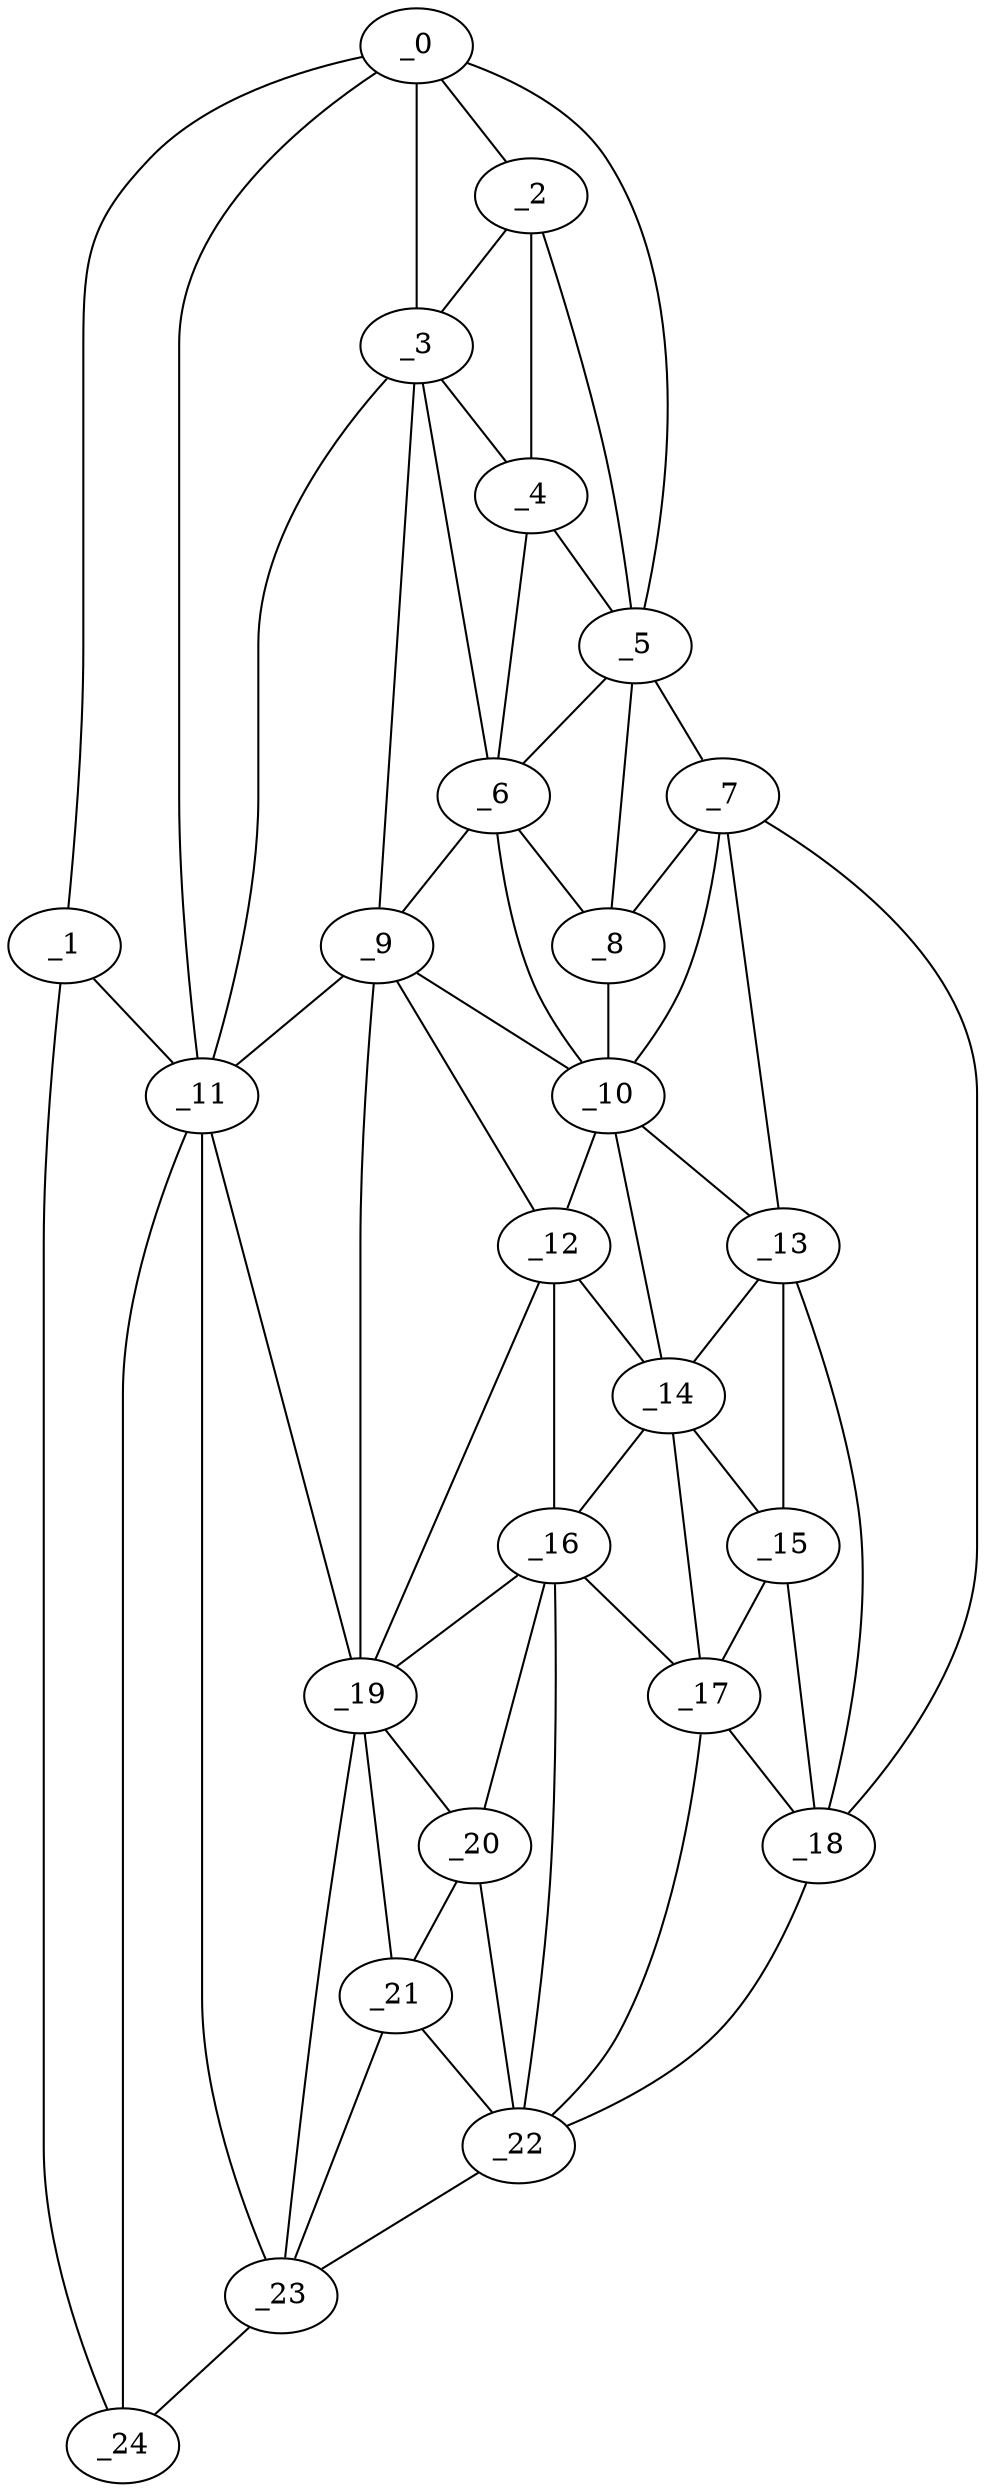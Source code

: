 graph "obj18__0.gxl" {
	_0	 [x=14,
		y=26];
	_1	 [x=16,
		y=16];
	_0 -- _1	 [valence=1];
	_2	 [x=37,
		y=73];
	_0 -- _2	 [valence=1];
	_3	 [x=44,
		y=66];
	_0 -- _3	 [valence=1];
	_5	 [x=44,
		y=90];
	_0 -- _5	 [valence=1];
	_11	 [x=63,
		y=17];
	_0 -- _11	 [valence=2];
	_1 -- _11	 [valence=2];
	_24	 [x=116,
		y=18];
	_1 -- _24	 [valence=1];
	_2 -- _3	 [valence=2];
	_4	 [x=44,
		y=73];
	_2 -- _4	 [valence=1];
	_2 -- _5	 [valence=2];
	_3 -- _4	 [valence=1];
	_6	 [x=48,
		y=75];
	_3 -- _6	 [valence=2];
	_9	 [x=58,
		y=69];
	_3 -- _9	 [valence=2];
	_3 -- _11	 [valence=2];
	_4 -- _5	 [valence=2];
	_4 -- _6	 [valence=2];
	_5 -- _6	 [valence=1];
	_7	 [x=51,
		y=104];
	_5 -- _7	 [valence=1];
	_8	 [x=54,
		y=88];
	_5 -- _8	 [valence=2];
	_6 -- _8	 [valence=2];
	_6 -- _9	 [valence=2];
	_10	 [x=60,
		y=86];
	_6 -- _10	 [valence=1];
	_7 -- _8	 [valence=2];
	_7 -- _10	 [valence=2];
	_13	 [x=73,
		y=93];
	_7 -- _13	 [valence=1];
	_18	 [x=88,
		y=92];
	_7 -- _18	 [valence=1];
	_8 -- _10	 [valence=2];
	_9 -- _10	 [valence=2];
	_9 -- _11	 [valence=2];
	_12	 [x=69,
		y=71];
	_9 -- _12	 [valence=1];
	_19	 [x=91,
		y=58];
	_9 -- _19	 [valence=1];
	_10 -- _12	 [valence=2];
	_10 -- _13	 [valence=2];
	_14	 [x=76,
		y=86];
	_10 -- _14	 [valence=2];
	_11 -- _19	 [valence=2];
	_23	 [x=113,
		y=29];
	_11 -- _23	 [valence=1];
	_11 -- _24	 [valence=2];
	_12 -- _14	 [valence=1];
	_16	 [x=84,
		y=79];
	_12 -- _16	 [valence=2];
	_12 -- _19	 [valence=1];
	_13 -- _14	 [valence=2];
	_15	 [x=82,
		y=90];
	_13 -- _15	 [valence=2];
	_13 -- _18	 [valence=2];
	_14 -- _15	 [valence=1];
	_14 -- _16	 [valence=2];
	_17	 [x=85,
		y=85];
	_14 -- _17	 [valence=2];
	_15 -- _17	 [valence=2];
	_15 -- _18	 [valence=1];
	_16 -- _17	 [valence=2];
	_16 -- _19	 [valence=2];
	_20	 [x=95,
		y=69];
	_16 -- _20	 [valence=2];
	_22	 [x=99,
		y=79];
	_16 -- _22	 [valence=2];
	_17 -- _18	 [valence=2];
	_17 -- _22	 [valence=1];
	_18 -- _22	 [valence=1];
	_19 -- _20	 [valence=2];
	_21	 [x=99,
		y=62];
	_19 -- _21	 [valence=1];
	_19 -- _23	 [valence=2];
	_20 -- _21	 [valence=2];
	_20 -- _22	 [valence=2];
	_21 -- _22	 [valence=1];
	_21 -- _23	 [valence=2];
	_22 -- _23	 [valence=1];
	_23 -- _24	 [valence=1];
}
